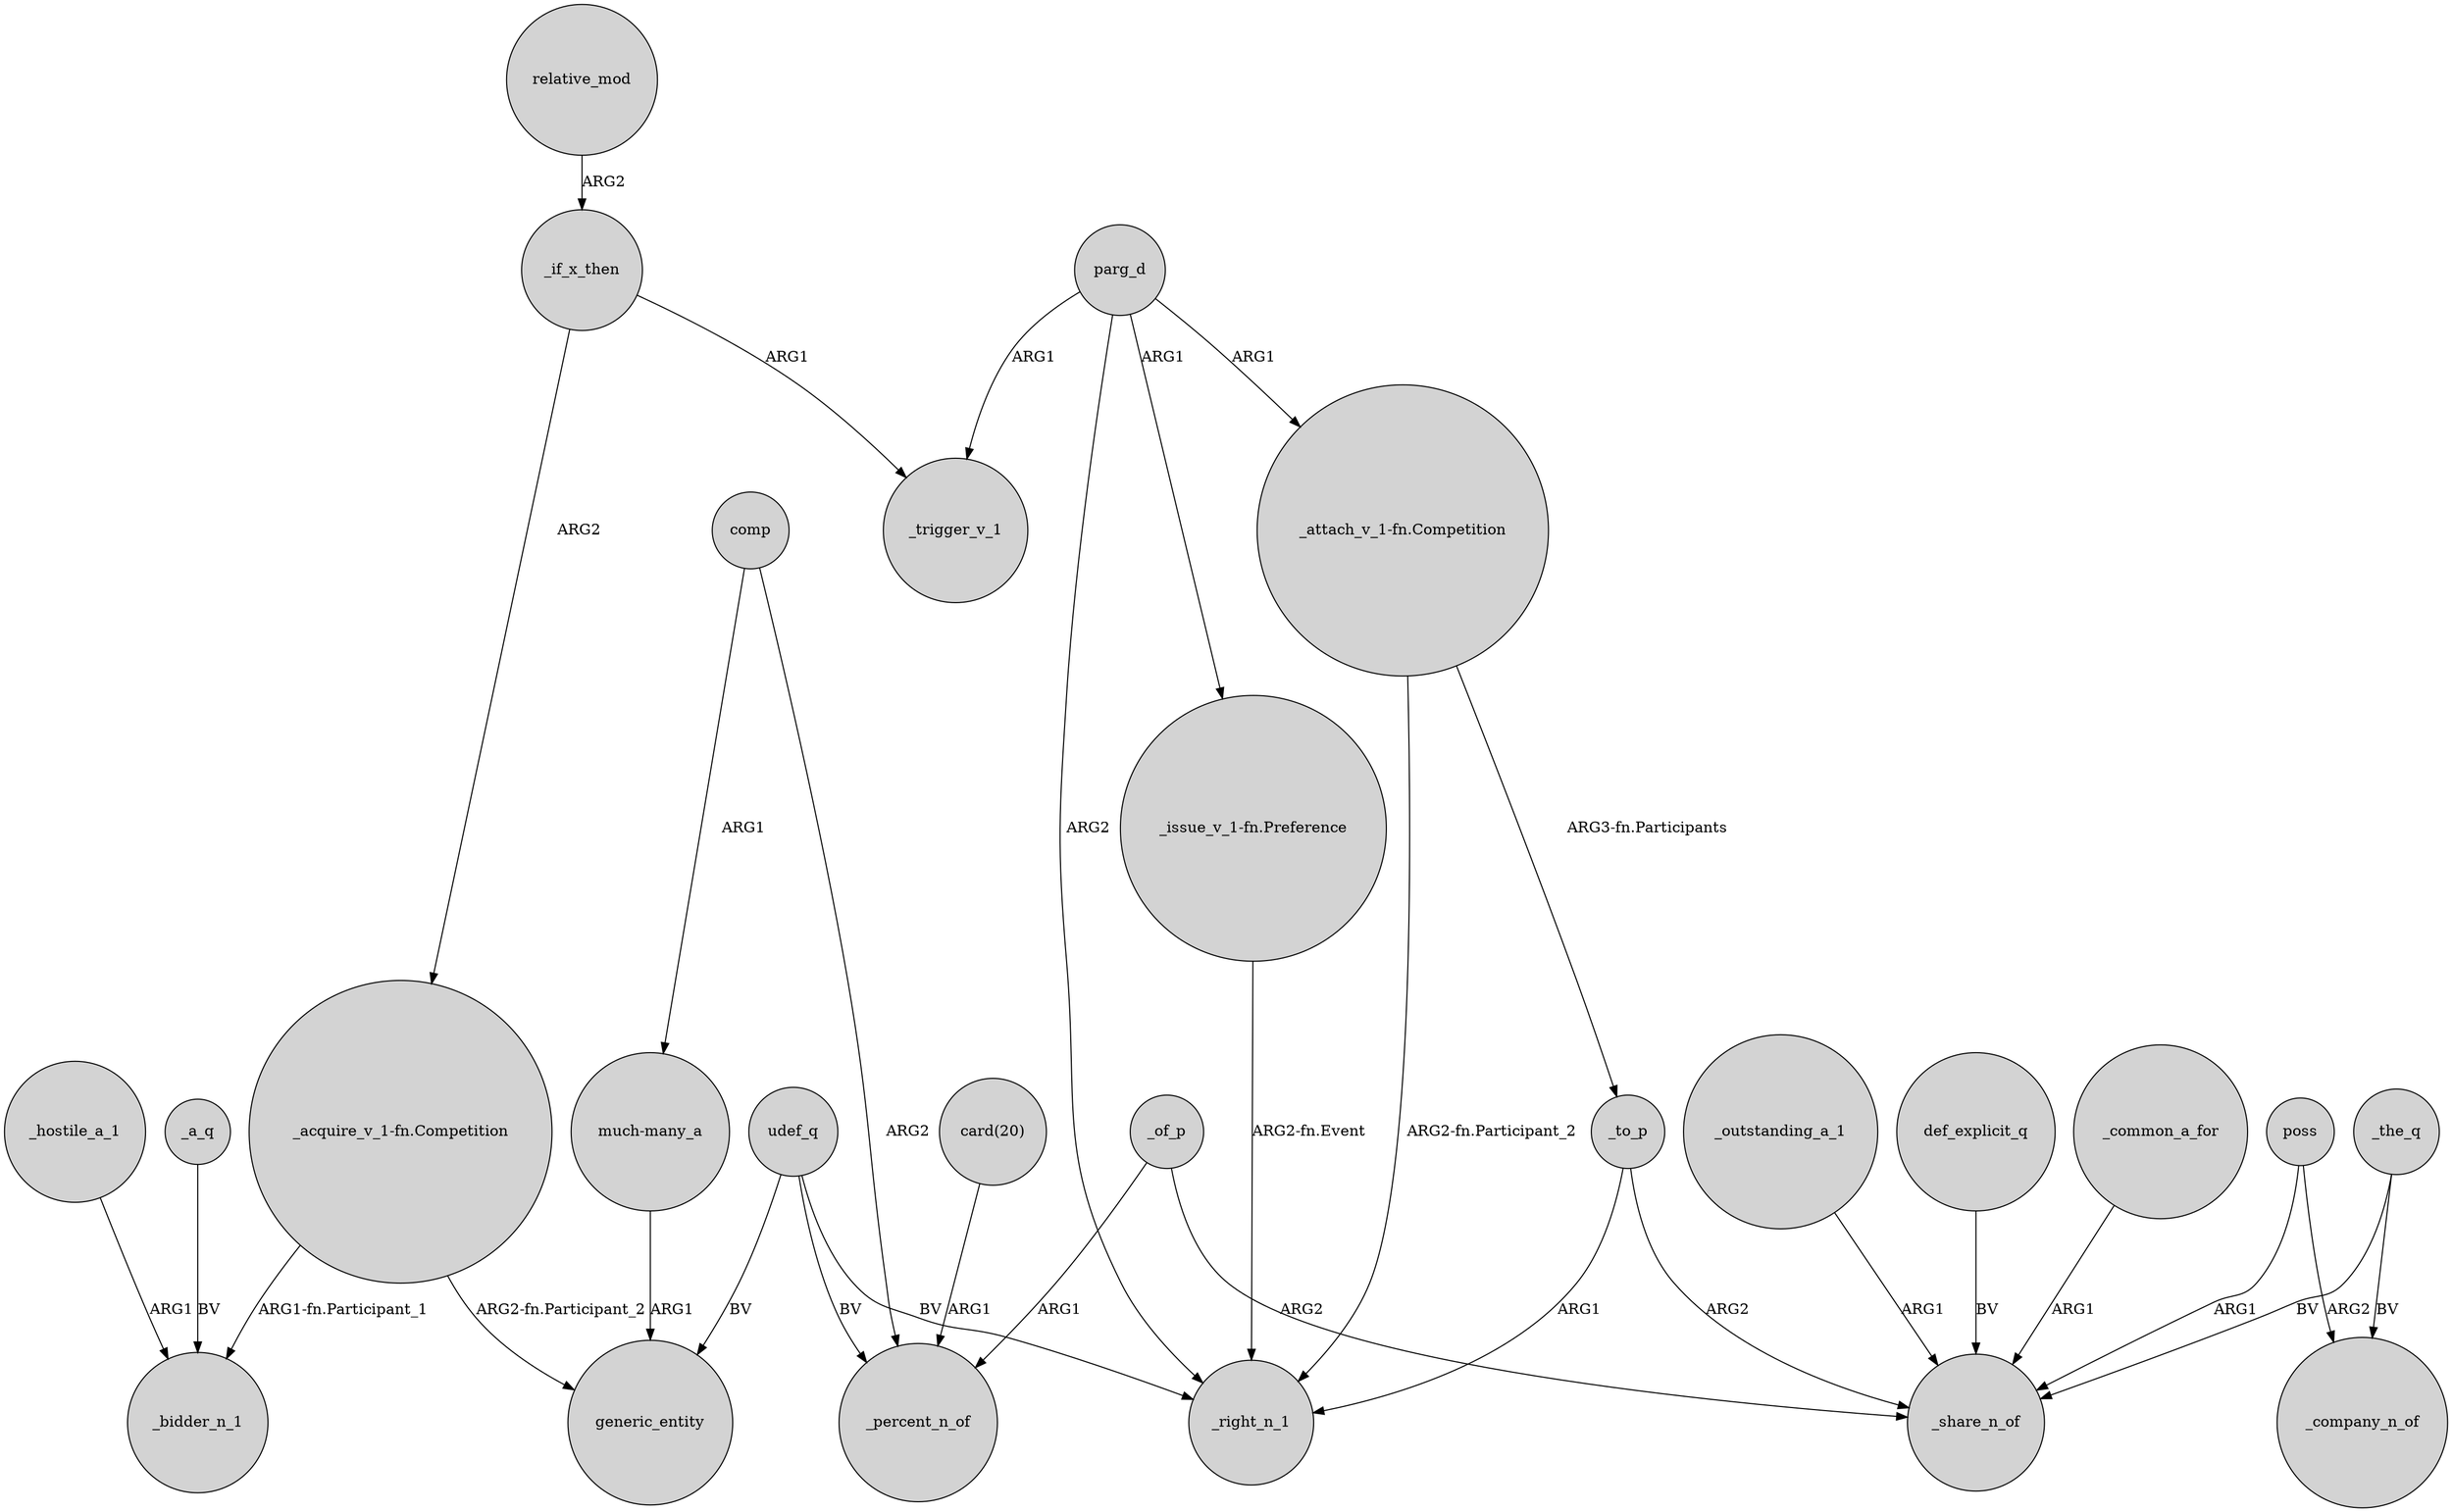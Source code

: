 digraph {
	node [shape=circle style=filled]
	_if_x_then -> "_acquire_v_1-fn.Competition" [label=ARG2]
	parg_d -> _right_n_1 [label=ARG2]
	"card(20)" -> _percent_n_of [label=ARG1]
	_a_q -> _bidder_n_1 [label=BV]
	"_attach_v_1-fn.Competition" -> _to_p [label="ARG3-fn.Participants"]
	_the_q -> _share_n_of [label=BV]
	_to_p -> _share_n_of [label=ARG2]
	def_explicit_q -> _share_n_of [label=BV]
	parg_d -> _trigger_v_1 [label=ARG1]
	_common_a_for -> _share_n_of [label=ARG1]
	"_acquire_v_1-fn.Competition" -> _bidder_n_1 [label="ARG1-fn.Participant_1"]
	udef_q -> _right_n_1 [label=BV]
	parg_d -> "_attach_v_1-fn.Competition" [label=ARG1]
	_of_p -> _percent_n_of [label=ARG1]
	udef_q -> generic_entity [label=BV]
	_hostile_a_1 -> _bidder_n_1 [label=ARG1]
	_outstanding_a_1 -> _share_n_of [label=ARG1]
	"_issue_v_1-fn.Preference" -> _right_n_1 [label="ARG2-fn.Event"]
	relative_mod -> _if_x_then [label=ARG2]
	comp -> "much-many_a" [label=ARG1]
	poss -> _company_n_of [label=ARG2]
	_to_p -> _right_n_1 [label=ARG1]
	udef_q -> _percent_n_of [label=BV]
	"much-many_a" -> generic_entity [label=ARG1]
	poss -> _share_n_of [label=ARG1]
	_if_x_then -> _trigger_v_1 [label=ARG1]
	"_acquire_v_1-fn.Competition" -> generic_entity [label="ARG2-fn.Participant_2"]
	"_attach_v_1-fn.Competition" -> _right_n_1 [label="ARG2-fn.Participant_2"]
	parg_d -> "_issue_v_1-fn.Preference" [label=ARG1]
	_the_q -> _company_n_of [label=BV]
	_of_p -> _share_n_of [label=ARG2]
	comp -> _percent_n_of [label=ARG2]
}
